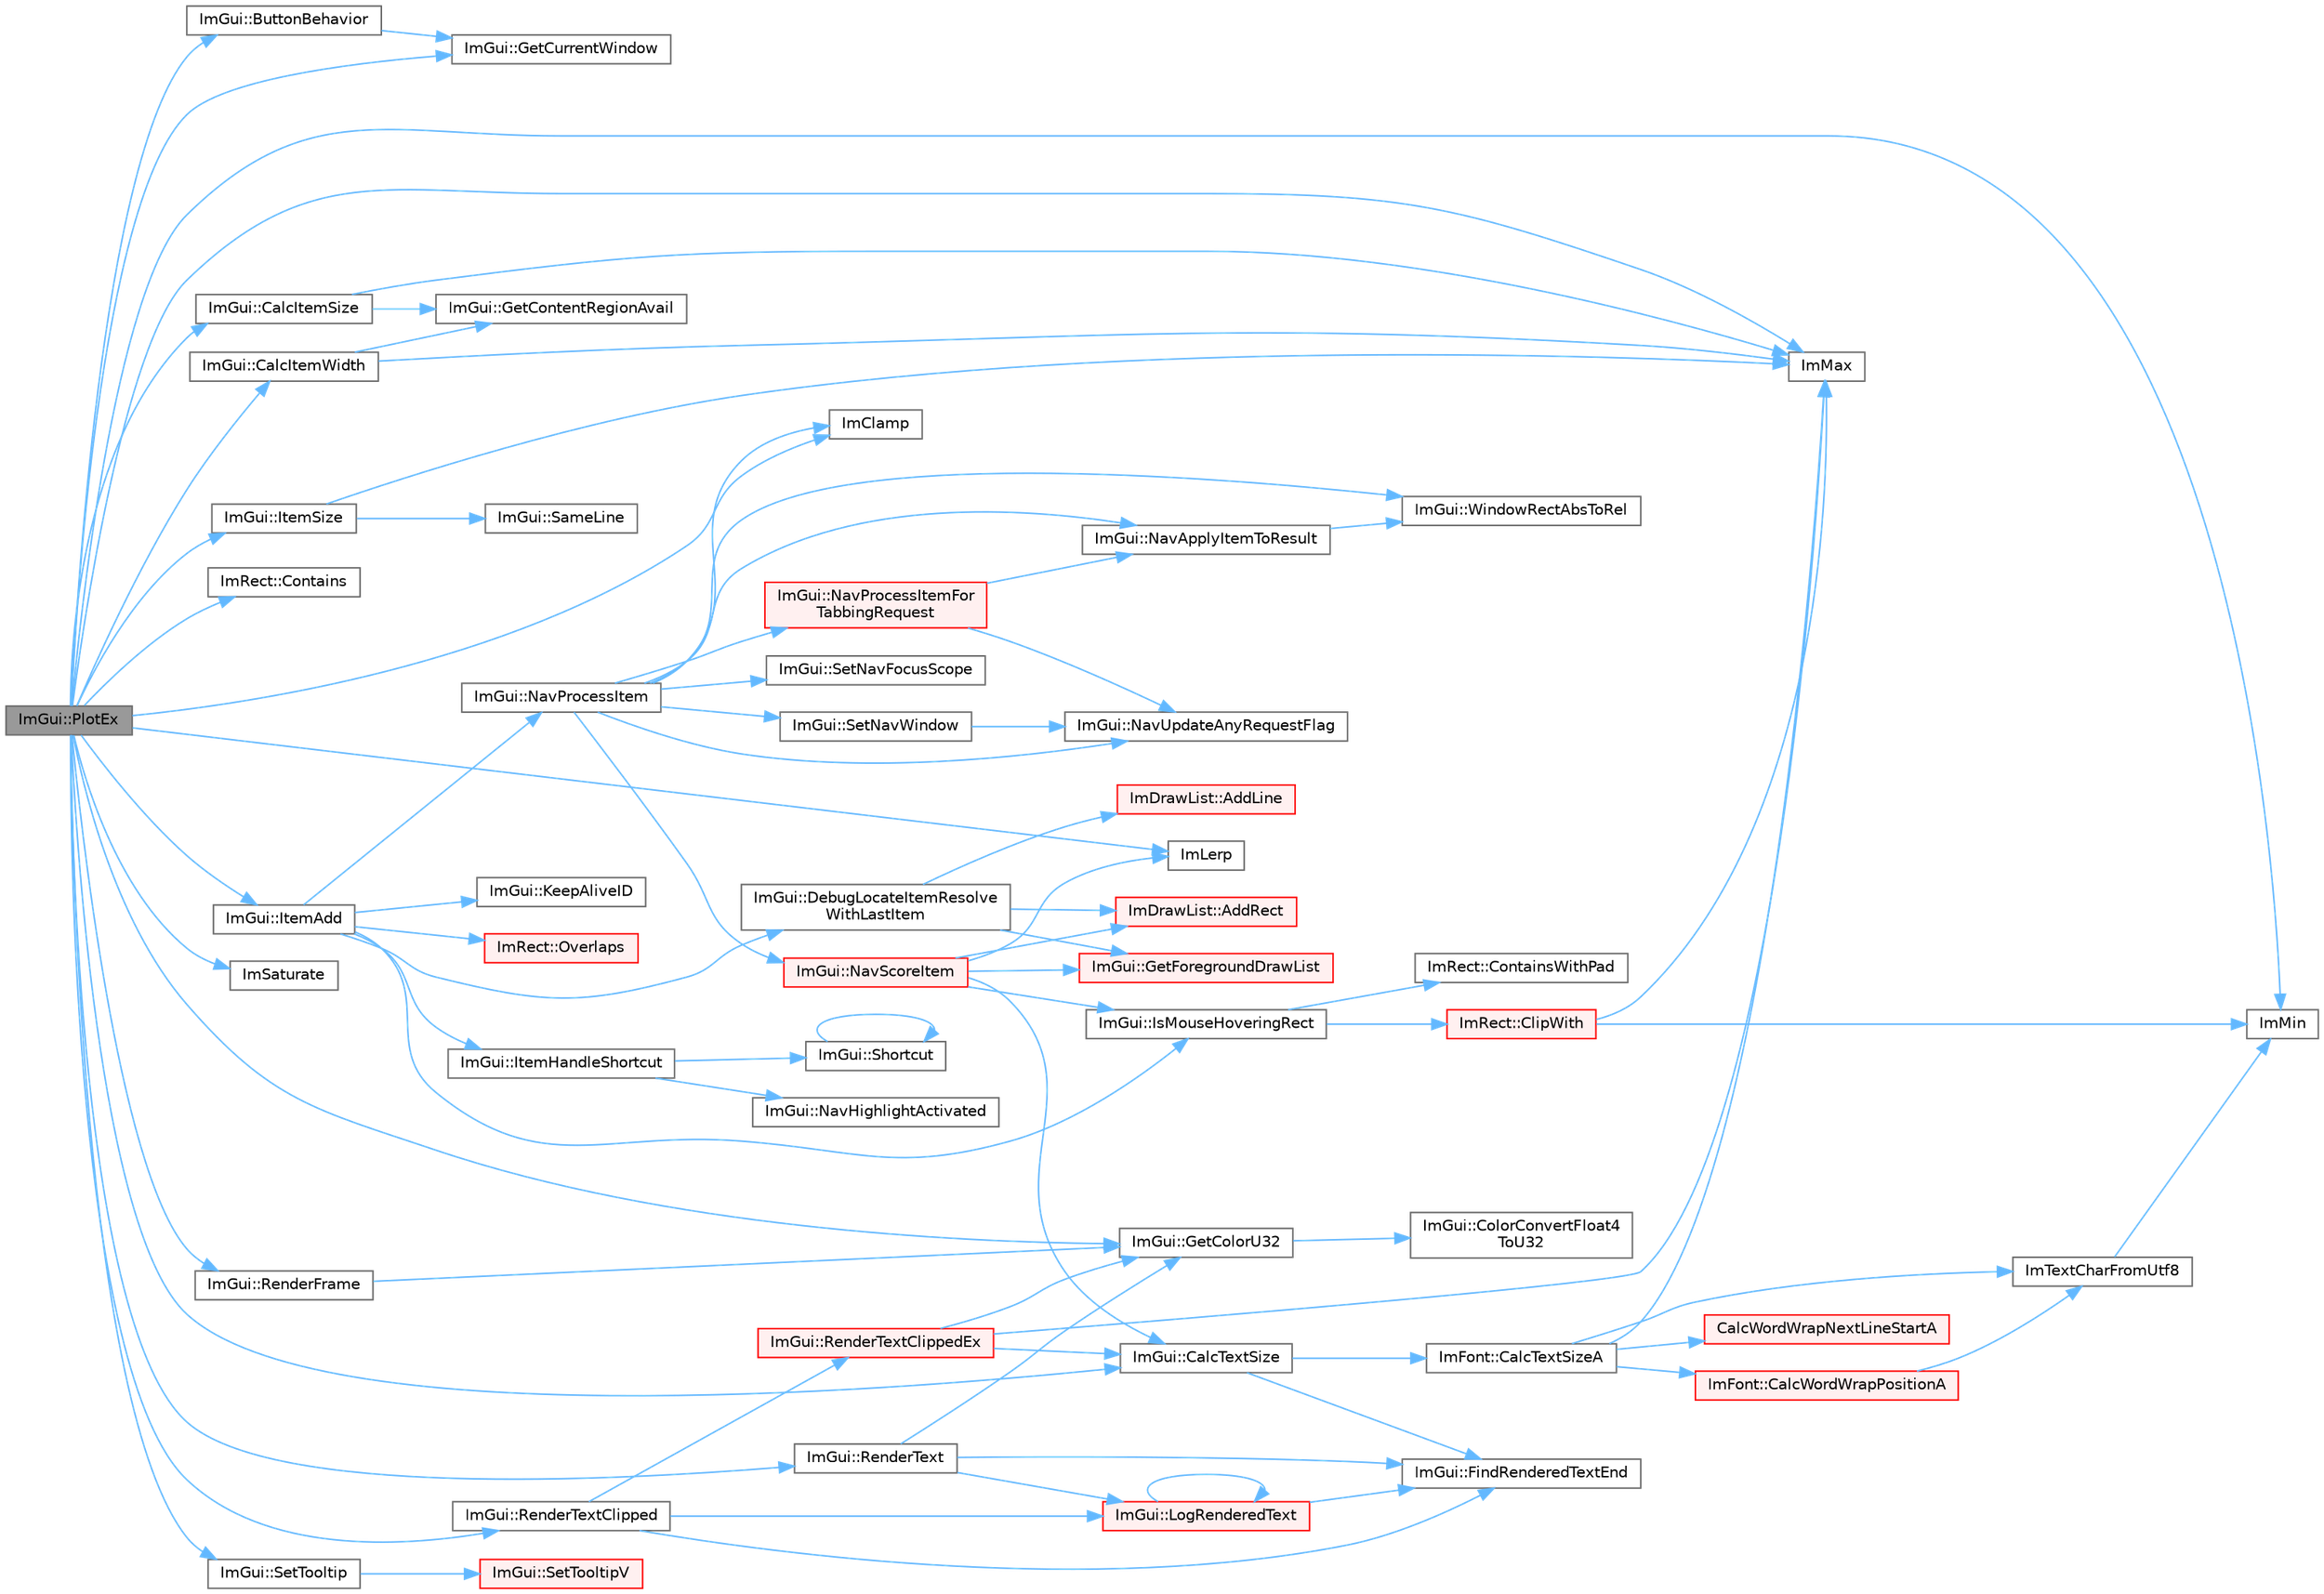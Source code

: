 digraph "ImGui::PlotEx"
{
 // LATEX_PDF_SIZE
  bgcolor="transparent";
  edge [fontname=Helvetica,fontsize=10,labelfontname=Helvetica,labelfontsize=10];
  node [fontname=Helvetica,fontsize=10,shape=box,height=0.2,width=0.4];
  rankdir="LR";
  Node1 [id="Node000001",label="ImGui::PlotEx",height=0.2,width=0.4,color="gray40", fillcolor="grey60", style="filled", fontcolor="black",tooltip=" "];
  Node1 -> Node2 [id="edge81_Node000001_Node000002",color="steelblue1",style="solid",tooltip=" "];
  Node2 [id="Node000002",label="ImGui::ButtonBehavior",height=0.2,width=0.4,color="grey40", fillcolor="white", style="filled",URL="$namespace_im_gui.html#a65a4f18b1bc8ce0f351687922089f374",tooltip=" "];
  Node2 -> Node3 [id="edge82_Node000002_Node000003",color="steelblue1",style="solid",tooltip=" "];
  Node3 [id="Node000003",label="ImGui::GetCurrentWindow",height=0.2,width=0.4,color="grey40", fillcolor="white", style="filled",URL="$namespace_im_gui.html#ac452417b5004ca16a814a72cff153526",tooltip=" "];
  Node1 -> Node4 [id="edge83_Node000001_Node000004",color="steelblue1",style="solid",tooltip=" "];
  Node4 [id="Node000004",label="ImGui::CalcItemSize",height=0.2,width=0.4,color="grey40", fillcolor="white", style="filled",URL="$namespace_im_gui.html#acaef0497f7982dd98bf215e50129cd9b",tooltip=" "];
  Node4 -> Node5 [id="edge84_Node000004_Node000005",color="steelblue1",style="solid",tooltip=" "];
  Node5 [id="Node000005",label="ImGui::GetContentRegionAvail",height=0.2,width=0.4,color="grey40", fillcolor="white", style="filled",URL="$namespace_im_gui.html#a410c8e19b2fea8b52746ca11b3930301",tooltip=" "];
  Node4 -> Node6 [id="edge85_Node000004_Node000006",color="steelblue1",style="solid",tooltip=" "];
  Node6 [id="Node000006",label="ImMax",height=0.2,width=0.4,color="grey40", fillcolor="white", style="filled",URL="$imgui__internal_8h.html#a7667efd95147d0422f140917c71a9226",tooltip=" "];
  Node1 -> Node7 [id="edge86_Node000001_Node000007",color="steelblue1",style="solid",tooltip=" "];
  Node7 [id="Node000007",label="ImGui::CalcItemWidth",height=0.2,width=0.4,color="grey40", fillcolor="white", style="filled",URL="$namespace_im_gui.html#ab3b3ba92ebd8bca4a552dd93321a1994",tooltip=" "];
  Node7 -> Node5 [id="edge87_Node000007_Node000005",color="steelblue1",style="solid",tooltip=" "];
  Node7 -> Node6 [id="edge88_Node000007_Node000006",color="steelblue1",style="solid",tooltip=" "];
  Node1 -> Node8 [id="edge89_Node000001_Node000008",color="steelblue1",style="solid",tooltip=" "];
  Node8 [id="Node000008",label="ImGui::CalcTextSize",height=0.2,width=0.4,color="grey40", fillcolor="white", style="filled",URL="$namespace_im_gui.html#a848b9db6cc4a186751c0ecebcaadc33b",tooltip=" "];
  Node8 -> Node9 [id="edge90_Node000008_Node000009",color="steelblue1",style="solid",tooltip=" "];
  Node9 [id="Node000009",label="ImFont::CalcTextSizeA",height=0.2,width=0.4,color="grey40", fillcolor="white", style="filled",URL="$struct_im_font.html#a418146c00c3dee351a411b952cce5175",tooltip=" "];
  Node9 -> Node10 [id="edge91_Node000009_Node000010",color="steelblue1",style="solid",tooltip=" "];
  Node10 [id="Node000010",label="CalcWordWrapNextLineStartA",height=0.2,width=0.4,color="red", fillcolor="#FFF0F0", style="filled",URL="$imgui__draw_8cpp.html#a9feb6cd3fa078effc2e7953a37426eb9",tooltip=" "];
  Node9 -> Node12 [id="edge92_Node000009_Node000012",color="steelblue1",style="solid",tooltip=" "];
  Node12 [id="Node000012",label="ImFont::CalcWordWrapPositionA",height=0.2,width=0.4,color="red", fillcolor="#FFF0F0", style="filled",URL="$struct_im_font.html#a52c13554b8b4b4570451b8d4843c6f30",tooltip=" "];
  Node12 -> Node14 [id="edge93_Node000012_Node000014",color="steelblue1",style="solid",tooltip=" "];
  Node14 [id="Node000014",label="ImTextCharFromUtf8",height=0.2,width=0.4,color="grey40", fillcolor="white", style="filled",URL="$imgui_8cpp.html#abee86973b9888938f748a7850c2c0ff3",tooltip=" "];
  Node14 -> Node15 [id="edge94_Node000014_Node000015",color="steelblue1",style="solid",tooltip=" "];
  Node15 [id="Node000015",label="ImMin",height=0.2,width=0.4,color="grey40", fillcolor="white", style="filled",URL="$imgui__internal_8h.html#a7f9d7828066a9d61b5630adcdf4655d3",tooltip=" "];
  Node9 -> Node6 [id="edge95_Node000009_Node000006",color="steelblue1",style="solid",tooltip=" "];
  Node9 -> Node14 [id="edge96_Node000009_Node000014",color="steelblue1",style="solid",tooltip=" "];
  Node8 -> Node16 [id="edge97_Node000008_Node000016",color="steelblue1",style="solid",tooltip=" "];
  Node16 [id="Node000016",label="ImGui::FindRenderedTextEnd",height=0.2,width=0.4,color="grey40", fillcolor="white", style="filled",URL="$namespace_im_gui.html#a7671e1dbc803a31b06081b52a771d83f",tooltip=" "];
  Node1 -> Node17 [id="edge98_Node000001_Node000017",color="steelblue1",style="solid",tooltip=" "];
  Node17 [id="Node000017",label="ImRect::Contains",height=0.2,width=0.4,color="grey40", fillcolor="white", style="filled",URL="$struct_im_rect.html#ac583156fd0e9306181fff5d120b262ea",tooltip=" "];
  Node1 -> Node18 [id="edge99_Node000001_Node000018",color="steelblue1",style="solid",tooltip=" "];
  Node18 [id="Node000018",label="ImGui::GetColorU32",height=0.2,width=0.4,color="grey40", fillcolor="white", style="filled",URL="$namespace_im_gui.html#a0de2d9bd347d9866511eb8d014e62556",tooltip=" "];
  Node18 -> Node19 [id="edge100_Node000018_Node000019",color="steelblue1",style="solid",tooltip=" "];
  Node19 [id="Node000019",label="ImGui::ColorConvertFloat4\lToU32",height=0.2,width=0.4,color="grey40", fillcolor="white", style="filled",URL="$namespace_im_gui.html#abe2691de0b1a71c774ab24cc91564a94",tooltip=" "];
  Node1 -> Node3 [id="edge101_Node000001_Node000003",color="steelblue1",style="solid",tooltip=" "];
  Node1 -> Node20 [id="edge102_Node000001_Node000020",color="steelblue1",style="solid",tooltip=" "];
  Node20 [id="Node000020",label="ImClamp",height=0.2,width=0.4,color="grey40", fillcolor="white", style="filled",URL="$imgui__internal_8h.html#a6e61ede308bfd68c7434e17905a29fc8",tooltip=" "];
  Node1 -> Node21 [id="edge103_Node000001_Node000021",color="steelblue1",style="solid",tooltip=" "];
  Node21 [id="Node000021",label="ImLerp",height=0.2,width=0.4,color="grey40", fillcolor="white", style="filled",URL="$imgui__internal_8h.html#a1d7813429922346e44eebd82d13f777c",tooltip=" "];
  Node1 -> Node6 [id="edge104_Node000001_Node000006",color="steelblue1",style="solid",tooltip=" "];
  Node1 -> Node15 [id="edge105_Node000001_Node000015",color="steelblue1",style="solid",tooltip=" "];
  Node1 -> Node22 [id="edge106_Node000001_Node000022",color="steelblue1",style="solid",tooltip=" "];
  Node22 [id="Node000022",label="ImSaturate",height=0.2,width=0.4,color="grey40", fillcolor="white", style="filled",URL="$imgui__internal_8h.html#acab424daf09fa4cb151b56403d8afcae",tooltip=" "];
  Node1 -> Node23 [id="edge107_Node000001_Node000023",color="steelblue1",style="solid",tooltip=" "];
  Node23 [id="Node000023",label="ImGui::ItemAdd",height=0.2,width=0.4,color="grey40", fillcolor="white", style="filled",URL="$namespace_im_gui.html#a0c2ccafc8d403c02a6590ac21157b9ac",tooltip=" "];
  Node23 -> Node24 [id="edge108_Node000023_Node000024",color="steelblue1",style="solid",tooltip=" "];
  Node24 [id="Node000024",label="ImGui::DebugLocateItemResolve\lWithLastItem",height=0.2,width=0.4,color="grey40", fillcolor="white", style="filled",URL="$namespace_im_gui.html#ae8ab0d7dfc90af8e82db3ed9e7829219",tooltip=" "];
  Node24 -> Node25 [id="edge109_Node000024_Node000025",color="steelblue1",style="solid",tooltip=" "];
  Node25 [id="Node000025",label="ImDrawList::AddLine",height=0.2,width=0.4,color="red", fillcolor="#FFF0F0", style="filled",URL="$struct_im_draw_list.html#aa21e5a1c6e00239581f97d344fc0db61",tooltip=" "];
  Node24 -> Node32 [id="edge110_Node000024_Node000032",color="steelblue1",style="solid",tooltip=" "];
  Node32 [id="Node000032",label="ImDrawList::AddRect",height=0.2,width=0.4,color="red", fillcolor="#FFF0F0", style="filled",URL="$struct_im_draw_list.html#ad96f10a3e954fe0c5b7c96d4e205af7b",tooltip=" "];
  Node24 -> Node39 [id="edge111_Node000024_Node000039",color="steelblue1",style="solid",tooltip=" "];
  Node39 [id="Node000039",label="ImGui::GetForegroundDrawList",height=0.2,width=0.4,color="red", fillcolor="#FFF0F0", style="filled",URL="$namespace_im_gui.html#a77e1a981b472415e6613a2bd0966d817",tooltip=" "];
  Node23 -> Node46 [id="edge112_Node000023_Node000046",color="steelblue1",style="solid",tooltip=" "];
  Node46 [id="Node000046",label="ImGui::IsMouseHoveringRect",height=0.2,width=0.4,color="grey40", fillcolor="white", style="filled",URL="$namespace_im_gui.html#ae0b8ea0e06c457316d6aed6c5b2a1c25",tooltip=" "];
  Node46 -> Node47 [id="edge113_Node000046_Node000047",color="steelblue1",style="solid",tooltip=" "];
  Node47 [id="Node000047",label="ImRect::ClipWith",height=0.2,width=0.4,color="red", fillcolor="#FFF0F0", style="filled",URL="$struct_im_rect.html#ac02d5cf6ce0358aea9ed9df43d368f3f",tooltip=" "];
  Node47 -> Node6 [id="edge114_Node000047_Node000006",color="steelblue1",style="solid",tooltip=" "];
  Node47 -> Node15 [id="edge115_Node000047_Node000015",color="steelblue1",style="solid",tooltip=" "];
  Node46 -> Node49 [id="edge116_Node000046_Node000049",color="steelblue1",style="solid",tooltip=" "];
  Node49 [id="Node000049",label="ImRect::ContainsWithPad",height=0.2,width=0.4,color="grey40", fillcolor="white", style="filled",URL="$struct_im_rect.html#a8dbab244f4e5b786faa9684eb85110fc",tooltip=" "];
  Node23 -> Node50 [id="edge117_Node000023_Node000050",color="steelblue1",style="solid",tooltip=" "];
  Node50 [id="Node000050",label="ImGui::ItemHandleShortcut",height=0.2,width=0.4,color="grey40", fillcolor="white", style="filled",URL="$namespace_im_gui.html#a338deb537666a886cf3ece08c07e9fa9",tooltip=" "];
  Node50 -> Node51 [id="edge118_Node000050_Node000051",color="steelblue1",style="solid",tooltip=" "];
  Node51 [id="Node000051",label="ImGui::NavHighlightActivated",height=0.2,width=0.4,color="grey40", fillcolor="white", style="filled",URL="$namespace_im_gui.html#a3ea169ace83f149ae2b8c1a6d0f6d457",tooltip=" "];
  Node50 -> Node52 [id="edge119_Node000050_Node000052",color="steelblue1",style="solid",tooltip=" "];
  Node52 [id="Node000052",label="ImGui::Shortcut",height=0.2,width=0.4,color="grey40", fillcolor="white", style="filled",URL="$namespace_im_gui.html#a5a7ca2346e4eb2dfe08a396349df7995",tooltip=" "];
  Node52 -> Node52 [id="edge120_Node000052_Node000052",color="steelblue1",style="solid",tooltip=" "];
  Node23 -> Node53 [id="edge121_Node000023_Node000053",color="steelblue1",style="solid",tooltip=" "];
  Node53 [id="Node000053",label="ImGui::KeepAliveID",height=0.2,width=0.4,color="grey40", fillcolor="white", style="filled",URL="$namespace_im_gui.html#a85a245c78a9f7c351636bdad6e60c488",tooltip=" "];
  Node23 -> Node54 [id="edge122_Node000023_Node000054",color="steelblue1",style="solid",tooltip=" "];
  Node54 [id="Node000054",label="ImGui::NavProcessItem",height=0.2,width=0.4,color="grey40", fillcolor="white", style="filled",URL="$namespace_im_gui.html#aa217c2f0448788f3c064bf828a8f9d8f",tooltip=" "];
  Node54 -> Node20 [id="edge123_Node000054_Node000020",color="steelblue1",style="solid",tooltip=" "];
  Node54 -> Node55 [id="edge124_Node000054_Node000055",color="steelblue1",style="solid",tooltip=" "];
  Node55 [id="Node000055",label="ImGui::NavApplyItemToResult",height=0.2,width=0.4,color="grey40", fillcolor="white", style="filled",URL="$namespace_im_gui.html#afc3f5b074b158526cfe8531de843aa5f",tooltip=" "];
  Node55 -> Node56 [id="edge125_Node000055_Node000056",color="steelblue1",style="solid",tooltip=" "];
  Node56 [id="Node000056",label="ImGui::WindowRectAbsToRel",height=0.2,width=0.4,color="grey40", fillcolor="white", style="filled",URL="$namespace_im_gui.html#a06d8e9fae450c785dc8f61f6e03462a7",tooltip=" "];
  Node54 -> Node57 [id="edge126_Node000054_Node000057",color="steelblue1",style="solid",tooltip=" "];
  Node57 [id="Node000057",label="ImGui::NavProcessItemFor\lTabbingRequest",height=0.2,width=0.4,color="red", fillcolor="#FFF0F0", style="filled",URL="$namespace_im_gui.html#a6a225bee464b9da701c6554e3fd2e5ef",tooltip=" "];
  Node57 -> Node55 [id="edge127_Node000057_Node000055",color="steelblue1",style="solid",tooltip=" "];
  Node57 -> Node59 [id="edge128_Node000057_Node000059",color="steelblue1",style="solid",tooltip=" "];
  Node59 [id="Node000059",label="ImGui::NavUpdateAnyRequestFlag",height=0.2,width=0.4,color="grey40", fillcolor="white", style="filled",URL="$namespace_im_gui.html#a2cd868535661cdb5671214662f3c9388",tooltip=" "];
  Node54 -> Node60 [id="edge129_Node000054_Node000060",color="steelblue1",style="solid",tooltip=" "];
  Node60 [id="Node000060",label="ImGui::NavScoreItem",height=0.2,width=0.4,color="red", fillcolor="#FFF0F0", style="filled",URL="$namespace_im_gui.html#a3f63daa35c17837e05d2291af30cbd94",tooltip=" "];
  Node60 -> Node32 [id="edge130_Node000060_Node000032",color="steelblue1",style="solid",tooltip=" "];
  Node60 -> Node8 [id="edge131_Node000060_Node000008",color="steelblue1",style="solid",tooltip=" "];
  Node60 -> Node39 [id="edge132_Node000060_Node000039",color="steelblue1",style="solid",tooltip=" "];
  Node60 -> Node21 [id="edge133_Node000060_Node000021",color="steelblue1",style="solid",tooltip=" "];
  Node60 -> Node46 [id="edge134_Node000060_Node000046",color="steelblue1",style="solid",tooltip=" "];
  Node54 -> Node59 [id="edge135_Node000054_Node000059",color="steelblue1",style="solid",tooltip=" "];
  Node54 -> Node73 [id="edge136_Node000054_Node000073",color="steelblue1",style="solid",tooltip=" "];
  Node73 [id="Node000073",label="ImGui::SetNavFocusScope",height=0.2,width=0.4,color="grey40", fillcolor="white", style="filled",URL="$namespace_im_gui.html#ada2736a9b034b93ba877f46577bc5e8b",tooltip=" "];
  Node54 -> Node74 [id="edge137_Node000054_Node000074",color="steelblue1",style="solid",tooltip=" "];
  Node74 [id="Node000074",label="ImGui::SetNavWindow",height=0.2,width=0.4,color="grey40", fillcolor="white", style="filled",URL="$namespace_im_gui.html#aa422c756f467e650d67b4fb1b74ff5a1",tooltip=" "];
  Node74 -> Node59 [id="edge138_Node000074_Node000059",color="steelblue1",style="solid",tooltip=" "];
  Node54 -> Node56 [id="edge139_Node000054_Node000056",color="steelblue1",style="solid",tooltip=" "];
  Node23 -> Node75 [id="edge140_Node000023_Node000075",color="steelblue1",style="solid",tooltip=" "];
  Node75 [id="Node000075",label="ImRect::Overlaps",height=0.2,width=0.4,color="red", fillcolor="#FFF0F0", style="filled",URL="$struct_im_rect.html#a0af3bade3781e5e7c6afdf71ccfb0d43",tooltip=" "];
  Node1 -> Node76 [id="edge141_Node000001_Node000076",color="steelblue1",style="solid",tooltip=" "];
  Node76 [id="Node000076",label="ImGui::ItemSize",height=0.2,width=0.4,color="grey40", fillcolor="white", style="filled",URL="$namespace_im_gui.html#a4b5818a652d943ea54e0cec9fb3943d7",tooltip=" "];
  Node76 -> Node6 [id="edge142_Node000076_Node000006",color="steelblue1",style="solid",tooltip=" "];
  Node76 -> Node77 [id="edge143_Node000076_Node000077",color="steelblue1",style="solid",tooltip=" "];
  Node77 [id="Node000077",label="ImGui::SameLine",height=0.2,width=0.4,color="grey40", fillcolor="white", style="filled",URL="$namespace_im_gui.html#addd433eb3aae59119e341e80db474f66",tooltip=" "];
  Node1 -> Node78 [id="edge144_Node000001_Node000078",color="steelblue1",style="solid",tooltip=" "];
  Node78 [id="Node000078",label="ImGui::RenderFrame",height=0.2,width=0.4,color="grey40", fillcolor="white", style="filled",URL="$namespace_im_gui.html#a6eb97ff501764c37df4ffd99ebadeba7",tooltip=" "];
  Node78 -> Node18 [id="edge145_Node000078_Node000018",color="steelblue1",style="solid",tooltip=" "];
  Node1 -> Node79 [id="edge146_Node000001_Node000079",color="steelblue1",style="solid",tooltip=" "];
  Node79 [id="Node000079",label="ImGui::RenderText",height=0.2,width=0.4,color="grey40", fillcolor="white", style="filled",URL="$namespace_im_gui.html#a9971ce57f2a288ac3a12df886c5550d1",tooltip=" "];
  Node79 -> Node16 [id="edge147_Node000079_Node000016",color="steelblue1",style="solid",tooltip=" "];
  Node79 -> Node18 [id="edge148_Node000079_Node000018",color="steelblue1",style="solid",tooltip=" "];
  Node79 -> Node80 [id="edge149_Node000079_Node000080",color="steelblue1",style="solid",tooltip=" "];
  Node80 [id="Node000080",label="ImGui::LogRenderedText",height=0.2,width=0.4,color="red", fillcolor="#FFF0F0", style="filled",URL="$namespace_im_gui.html#a7a0d62e33f2236ec2f789e24ca0fb56f",tooltip=" "];
  Node80 -> Node16 [id="edge150_Node000080_Node000016",color="steelblue1",style="solid",tooltip=" "];
  Node80 -> Node80 [id="edge151_Node000080_Node000080",color="steelblue1",style="solid",tooltip=" "];
  Node1 -> Node85 [id="edge152_Node000001_Node000085",color="steelblue1",style="solid",tooltip=" "];
  Node85 [id="Node000085",label="ImGui::RenderTextClipped",height=0.2,width=0.4,color="grey40", fillcolor="white", style="filled",URL="$namespace_im_gui.html#ab362eafae794c7364a6b96ea06f38eb9",tooltip=" "];
  Node85 -> Node16 [id="edge153_Node000085_Node000016",color="steelblue1",style="solid",tooltip=" "];
  Node85 -> Node80 [id="edge154_Node000085_Node000080",color="steelblue1",style="solid",tooltip=" "];
  Node85 -> Node86 [id="edge155_Node000085_Node000086",color="steelblue1",style="solid",tooltip=" "];
  Node86 [id="Node000086",label="ImGui::RenderTextClippedEx",height=0.2,width=0.4,color="red", fillcolor="#FFF0F0", style="filled",URL="$namespace_im_gui.html#a6ff0aaef091d39b0e2e2f6afeb647b34",tooltip=" "];
  Node86 -> Node8 [id="edge156_Node000086_Node000008",color="steelblue1",style="solid",tooltip=" "];
  Node86 -> Node18 [id="edge157_Node000086_Node000018",color="steelblue1",style="solid",tooltip=" "];
  Node86 -> Node6 [id="edge158_Node000086_Node000006",color="steelblue1",style="solid",tooltip=" "];
  Node1 -> Node87 [id="edge159_Node000001_Node000087",color="steelblue1",style="solid",tooltip=" "];
  Node87 [id="Node000087",label="ImGui::SetTooltip",height=0.2,width=0.4,color="grey40", fillcolor="white", style="filled",URL="$namespace_im_gui.html#a313073fa01b8a9791f241ef93091ce92",tooltip=" "];
  Node87 -> Node88 [id="edge160_Node000087_Node000088",color="steelblue1",style="solid",tooltip=" "];
  Node88 [id="Node000088",label="ImGui::SetTooltipV",height=0.2,width=0.4,color="red", fillcolor="#FFF0F0", style="filled",URL="$namespace_im_gui.html#a3826acf68fc4a12bb66401575f51d6a2",tooltip=" "];
}
